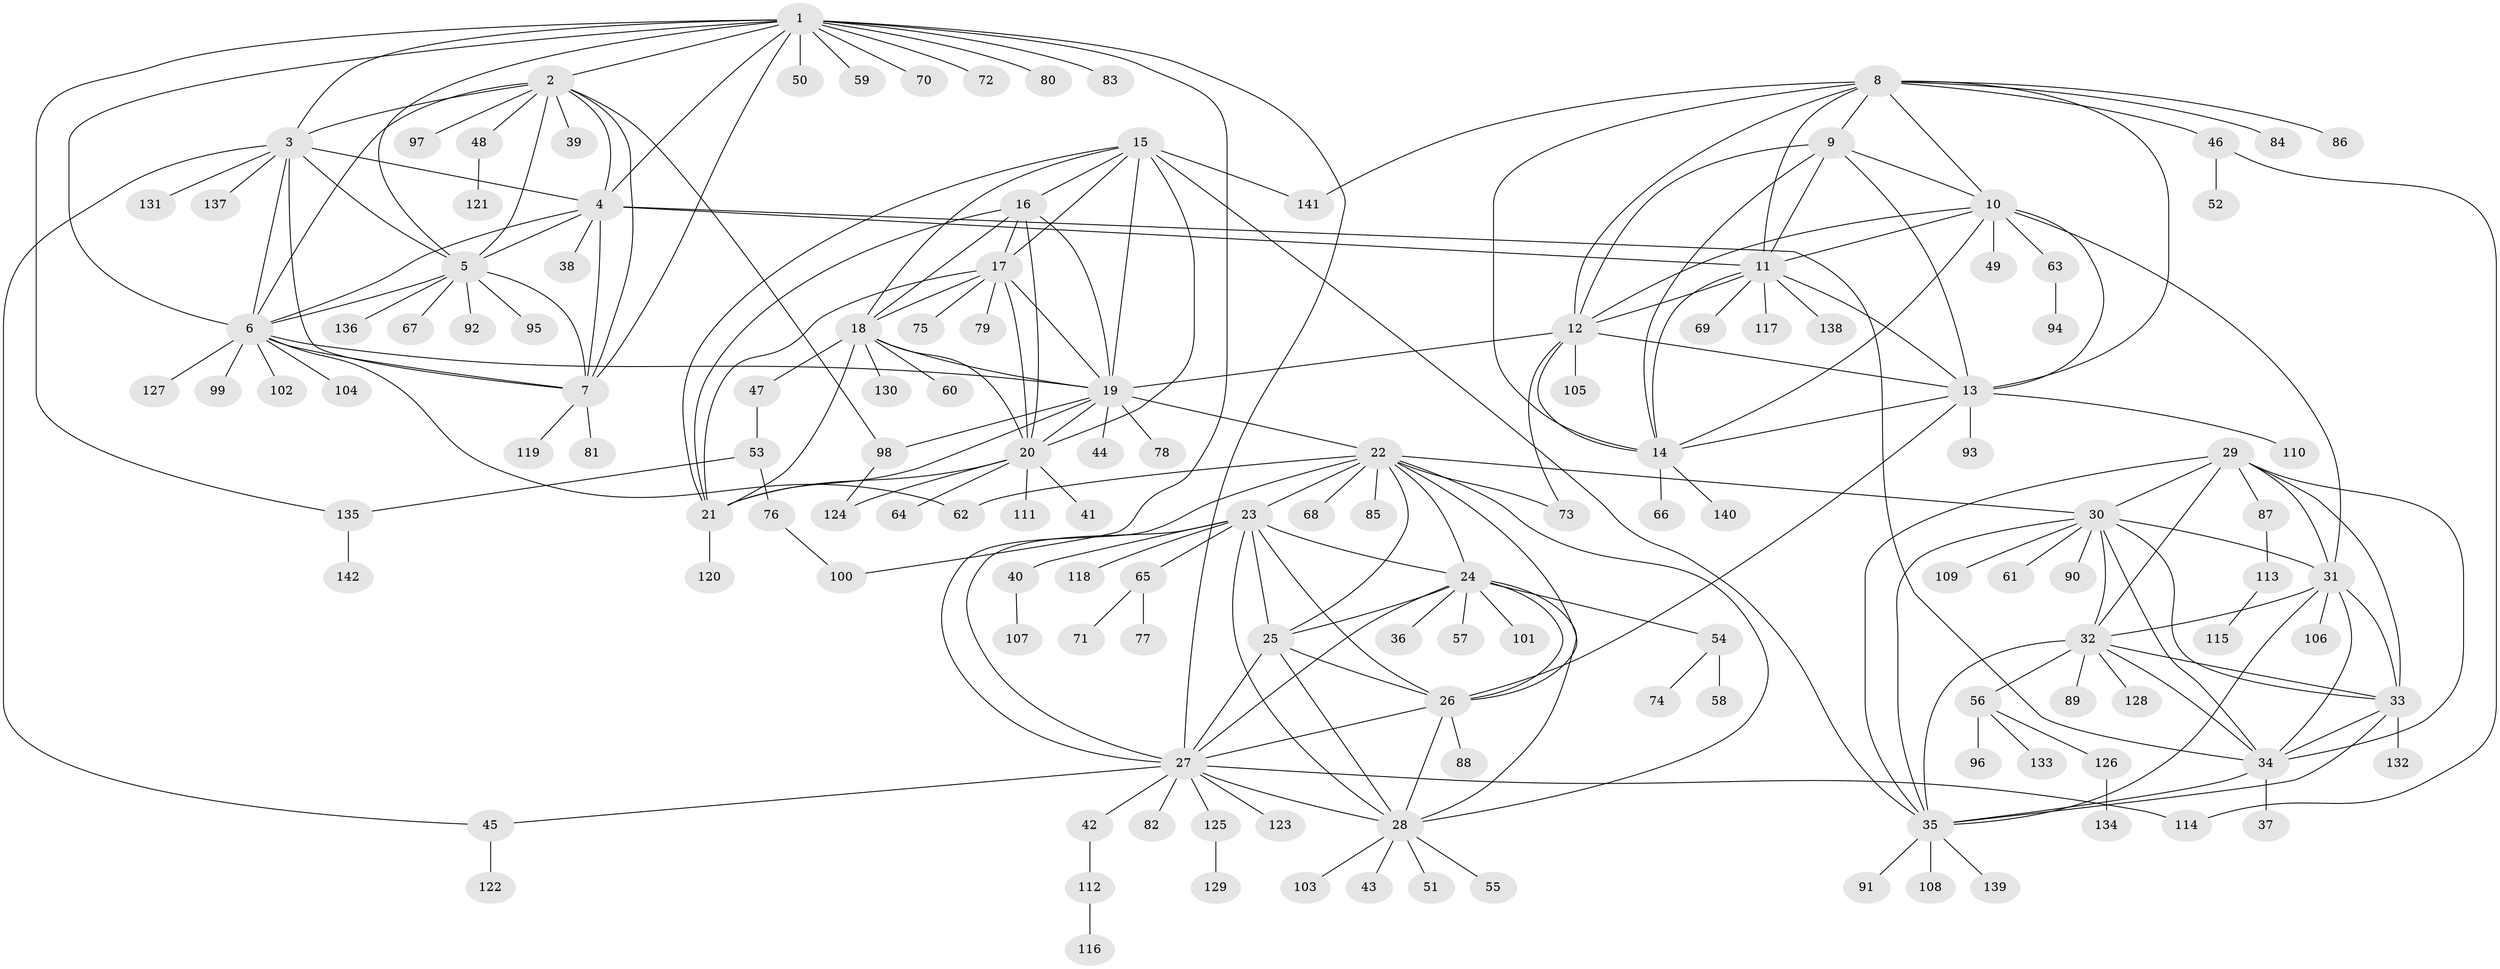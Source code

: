 // coarse degree distribution, {14: 0.010101010101010102, 10: 0.04040404040404041, 7: 0.04040404040404041, 9: 0.08080808080808081, 12: 0.010101010101010102, 8: 0.04040404040404041, 6: 0.04040404040404041, 5: 0.020202020202020204, 1: 0.6363636363636364, 3: 0.030303030303030304, 2: 0.050505050505050504}
// Generated by graph-tools (version 1.1) at 2025/19/03/04/25 18:19:35]
// undirected, 142 vertices, 231 edges
graph export_dot {
graph [start="1"]
  node [color=gray90,style=filled];
  1;
  2;
  3;
  4;
  5;
  6;
  7;
  8;
  9;
  10;
  11;
  12;
  13;
  14;
  15;
  16;
  17;
  18;
  19;
  20;
  21;
  22;
  23;
  24;
  25;
  26;
  27;
  28;
  29;
  30;
  31;
  32;
  33;
  34;
  35;
  36;
  37;
  38;
  39;
  40;
  41;
  42;
  43;
  44;
  45;
  46;
  47;
  48;
  49;
  50;
  51;
  52;
  53;
  54;
  55;
  56;
  57;
  58;
  59;
  60;
  61;
  62;
  63;
  64;
  65;
  66;
  67;
  68;
  69;
  70;
  71;
  72;
  73;
  74;
  75;
  76;
  77;
  78;
  79;
  80;
  81;
  82;
  83;
  84;
  85;
  86;
  87;
  88;
  89;
  90;
  91;
  92;
  93;
  94;
  95;
  96;
  97;
  98;
  99;
  100;
  101;
  102;
  103;
  104;
  105;
  106;
  107;
  108;
  109;
  110;
  111;
  112;
  113;
  114;
  115;
  116;
  117;
  118;
  119;
  120;
  121;
  122;
  123;
  124;
  125;
  126;
  127;
  128;
  129;
  130;
  131;
  132;
  133;
  134;
  135;
  136;
  137;
  138;
  139;
  140;
  141;
  142;
  1 -- 2;
  1 -- 3;
  1 -- 4;
  1 -- 5;
  1 -- 6;
  1 -- 7;
  1 -- 27;
  1 -- 50;
  1 -- 59;
  1 -- 70;
  1 -- 72;
  1 -- 80;
  1 -- 83;
  1 -- 100;
  1 -- 135;
  2 -- 3;
  2 -- 4;
  2 -- 5;
  2 -- 6;
  2 -- 7;
  2 -- 39;
  2 -- 48;
  2 -- 97;
  2 -- 98;
  3 -- 4;
  3 -- 5;
  3 -- 6;
  3 -- 7;
  3 -- 45;
  3 -- 131;
  3 -- 137;
  4 -- 5;
  4 -- 6;
  4 -- 7;
  4 -- 11;
  4 -- 34;
  4 -- 38;
  5 -- 6;
  5 -- 7;
  5 -- 67;
  5 -- 92;
  5 -- 95;
  5 -- 136;
  6 -- 7;
  6 -- 19;
  6 -- 62;
  6 -- 99;
  6 -- 102;
  6 -- 104;
  6 -- 127;
  7 -- 81;
  7 -- 119;
  8 -- 9;
  8 -- 10;
  8 -- 11;
  8 -- 12;
  8 -- 13;
  8 -- 14;
  8 -- 46;
  8 -- 84;
  8 -- 86;
  8 -- 141;
  9 -- 10;
  9 -- 11;
  9 -- 12;
  9 -- 13;
  9 -- 14;
  10 -- 11;
  10 -- 12;
  10 -- 13;
  10 -- 14;
  10 -- 31;
  10 -- 49;
  10 -- 63;
  11 -- 12;
  11 -- 13;
  11 -- 14;
  11 -- 69;
  11 -- 117;
  11 -- 138;
  12 -- 13;
  12 -- 14;
  12 -- 19;
  12 -- 73;
  12 -- 105;
  13 -- 14;
  13 -- 26;
  13 -- 93;
  13 -- 110;
  14 -- 66;
  14 -- 140;
  15 -- 16;
  15 -- 17;
  15 -- 18;
  15 -- 19;
  15 -- 20;
  15 -- 21;
  15 -- 35;
  15 -- 141;
  16 -- 17;
  16 -- 18;
  16 -- 19;
  16 -- 20;
  16 -- 21;
  17 -- 18;
  17 -- 19;
  17 -- 20;
  17 -- 21;
  17 -- 75;
  17 -- 79;
  18 -- 19;
  18 -- 20;
  18 -- 21;
  18 -- 47;
  18 -- 60;
  18 -- 130;
  19 -- 20;
  19 -- 21;
  19 -- 22;
  19 -- 44;
  19 -- 78;
  19 -- 98;
  20 -- 21;
  20 -- 41;
  20 -- 64;
  20 -- 111;
  20 -- 124;
  21 -- 120;
  22 -- 23;
  22 -- 24;
  22 -- 25;
  22 -- 26;
  22 -- 27;
  22 -- 28;
  22 -- 30;
  22 -- 62;
  22 -- 68;
  22 -- 73;
  22 -- 85;
  23 -- 24;
  23 -- 25;
  23 -- 26;
  23 -- 27;
  23 -- 28;
  23 -- 40;
  23 -- 65;
  23 -- 118;
  24 -- 25;
  24 -- 26;
  24 -- 27;
  24 -- 28;
  24 -- 36;
  24 -- 54;
  24 -- 57;
  24 -- 101;
  25 -- 26;
  25 -- 27;
  25 -- 28;
  26 -- 27;
  26 -- 28;
  26 -- 88;
  27 -- 28;
  27 -- 42;
  27 -- 45;
  27 -- 82;
  27 -- 114;
  27 -- 123;
  27 -- 125;
  28 -- 43;
  28 -- 51;
  28 -- 55;
  28 -- 103;
  29 -- 30;
  29 -- 31;
  29 -- 32;
  29 -- 33;
  29 -- 34;
  29 -- 35;
  29 -- 87;
  30 -- 31;
  30 -- 32;
  30 -- 33;
  30 -- 34;
  30 -- 35;
  30 -- 61;
  30 -- 90;
  30 -- 109;
  31 -- 32;
  31 -- 33;
  31 -- 34;
  31 -- 35;
  31 -- 106;
  32 -- 33;
  32 -- 34;
  32 -- 35;
  32 -- 56;
  32 -- 89;
  32 -- 128;
  33 -- 34;
  33 -- 35;
  33 -- 132;
  34 -- 35;
  34 -- 37;
  35 -- 91;
  35 -- 108;
  35 -- 139;
  40 -- 107;
  42 -- 112;
  45 -- 122;
  46 -- 52;
  46 -- 114;
  47 -- 53;
  48 -- 121;
  53 -- 76;
  53 -- 135;
  54 -- 58;
  54 -- 74;
  56 -- 96;
  56 -- 126;
  56 -- 133;
  63 -- 94;
  65 -- 71;
  65 -- 77;
  76 -- 100;
  87 -- 113;
  98 -- 124;
  112 -- 116;
  113 -- 115;
  125 -- 129;
  126 -- 134;
  135 -- 142;
}
